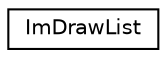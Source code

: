 digraph "Graphical Class Hierarchy"
{
 // LATEX_PDF_SIZE
  edge [fontname="Helvetica",fontsize="10",labelfontname="Helvetica",labelfontsize="10"];
  node [fontname="Helvetica",fontsize="10",shape=record];
  rankdir="LR";
  Node0 [label="ImDrawList",height=0.2,width=0.4,color="black", fillcolor="white", style="filled",URL="$structImDrawList.html",tooltip=" "];
}
